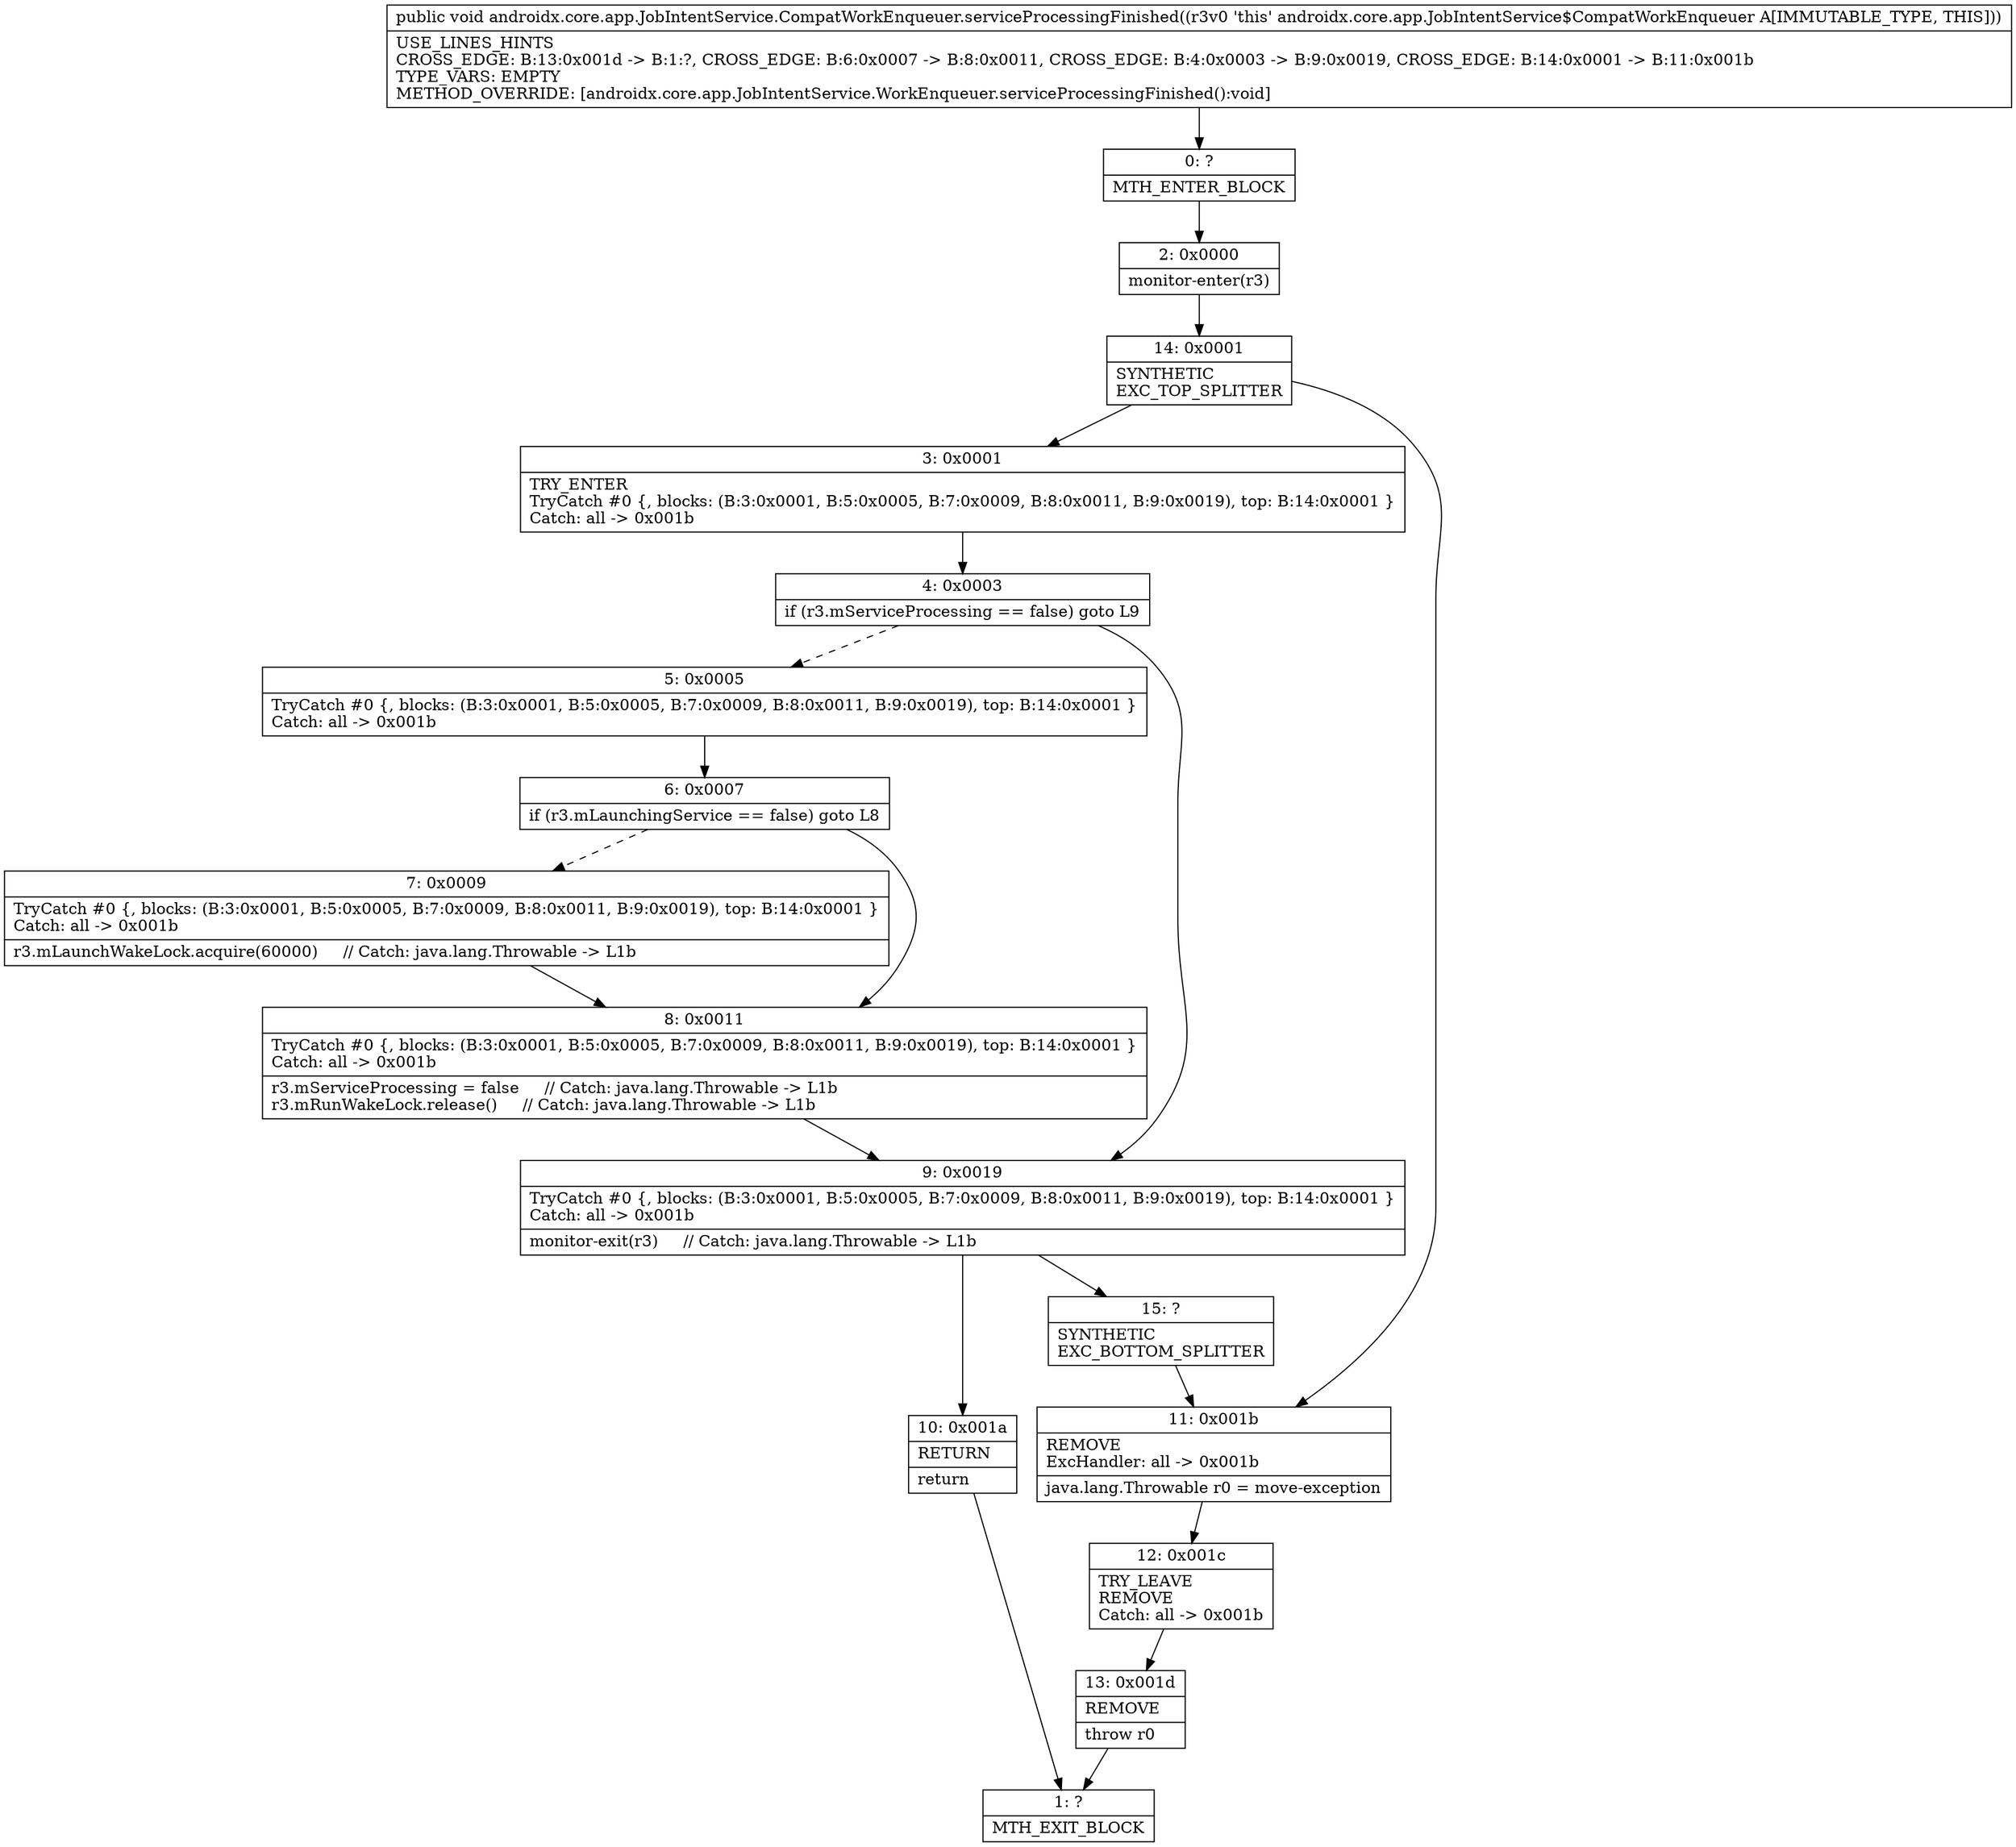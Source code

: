 digraph "CFG forandroidx.core.app.JobIntentService.CompatWorkEnqueuer.serviceProcessingFinished()V" {
Node_0 [shape=record,label="{0\:\ ?|MTH_ENTER_BLOCK\l}"];
Node_2 [shape=record,label="{2\:\ 0x0000|monitor\-enter(r3)\l}"];
Node_14 [shape=record,label="{14\:\ 0x0001|SYNTHETIC\lEXC_TOP_SPLITTER\l}"];
Node_3 [shape=record,label="{3\:\ 0x0001|TRY_ENTER\lTryCatch #0 \{, blocks: (B:3:0x0001, B:5:0x0005, B:7:0x0009, B:8:0x0011, B:9:0x0019), top: B:14:0x0001 \}\lCatch: all \-\> 0x001b\l}"];
Node_4 [shape=record,label="{4\:\ 0x0003|if (r3.mServiceProcessing == false) goto L9\l}"];
Node_5 [shape=record,label="{5\:\ 0x0005|TryCatch #0 \{, blocks: (B:3:0x0001, B:5:0x0005, B:7:0x0009, B:8:0x0011, B:9:0x0019), top: B:14:0x0001 \}\lCatch: all \-\> 0x001b\l}"];
Node_6 [shape=record,label="{6\:\ 0x0007|if (r3.mLaunchingService == false) goto L8\l}"];
Node_7 [shape=record,label="{7\:\ 0x0009|TryCatch #0 \{, blocks: (B:3:0x0001, B:5:0x0005, B:7:0x0009, B:8:0x0011, B:9:0x0019), top: B:14:0x0001 \}\lCatch: all \-\> 0x001b\l|r3.mLaunchWakeLock.acquire(60000)     \/\/ Catch: java.lang.Throwable \-\> L1b\l}"];
Node_8 [shape=record,label="{8\:\ 0x0011|TryCatch #0 \{, blocks: (B:3:0x0001, B:5:0x0005, B:7:0x0009, B:8:0x0011, B:9:0x0019), top: B:14:0x0001 \}\lCatch: all \-\> 0x001b\l|r3.mServiceProcessing = false     \/\/ Catch: java.lang.Throwable \-\> L1b\lr3.mRunWakeLock.release()     \/\/ Catch: java.lang.Throwable \-\> L1b\l}"];
Node_9 [shape=record,label="{9\:\ 0x0019|TryCatch #0 \{, blocks: (B:3:0x0001, B:5:0x0005, B:7:0x0009, B:8:0x0011, B:9:0x0019), top: B:14:0x0001 \}\lCatch: all \-\> 0x001b\l|monitor\-exit(r3)     \/\/ Catch: java.lang.Throwable \-\> L1b\l}"];
Node_10 [shape=record,label="{10\:\ 0x001a|RETURN\l|return\l}"];
Node_1 [shape=record,label="{1\:\ ?|MTH_EXIT_BLOCK\l}"];
Node_15 [shape=record,label="{15\:\ ?|SYNTHETIC\lEXC_BOTTOM_SPLITTER\l}"];
Node_11 [shape=record,label="{11\:\ 0x001b|REMOVE\lExcHandler: all \-\> 0x001b\l|java.lang.Throwable r0 = move\-exception\l}"];
Node_12 [shape=record,label="{12\:\ 0x001c|TRY_LEAVE\lREMOVE\lCatch: all \-\> 0x001b\l}"];
Node_13 [shape=record,label="{13\:\ 0x001d|REMOVE\l|throw r0\l}"];
MethodNode[shape=record,label="{public void androidx.core.app.JobIntentService.CompatWorkEnqueuer.serviceProcessingFinished((r3v0 'this' androidx.core.app.JobIntentService$CompatWorkEnqueuer A[IMMUTABLE_TYPE, THIS]))  | USE_LINES_HINTS\lCROSS_EDGE: B:13:0x001d \-\> B:1:?, CROSS_EDGE: B:6:0x0007 \-\> B:8:0x0011, CROSS_EDGE: B:4:0x0003 \-\> B:9:0x0019, CROSS_EDGE: B:14:0x0001 \-\> B:11:0x001b\lTYPE_VARS: EMPTY\lMETHOD_OVERRIDE: [androidx.core.app.JobIntentService.WorkEnqueuer.serviceProcessingFinished():void]\l}"];
MethodNode -> Node_0;Node_0 -> Node_2;
Node_2 -> Node_14;
Node_14 -> Node_3;
Node_14 -> Node_11;
Node_3 -> Node_4;
Node_4 -> Node_5[style=dashed];
Node_4 -> Node_9;
Node_5 -> Node_6;
Node_6 -> Node_7[style=dashed];
Node_6 -> Node_8;
Node_7 -> Node_8;
Node_8 -> Node_9;
Node_9 -> Node_10;
Node_9 -> Node_15;
Node_10 -> Node_1;
Node_15 -> Node_11;
Node_11 -> Node_12;
Node_12 -> Node_13;
Node_13 -> Node_1;
}

